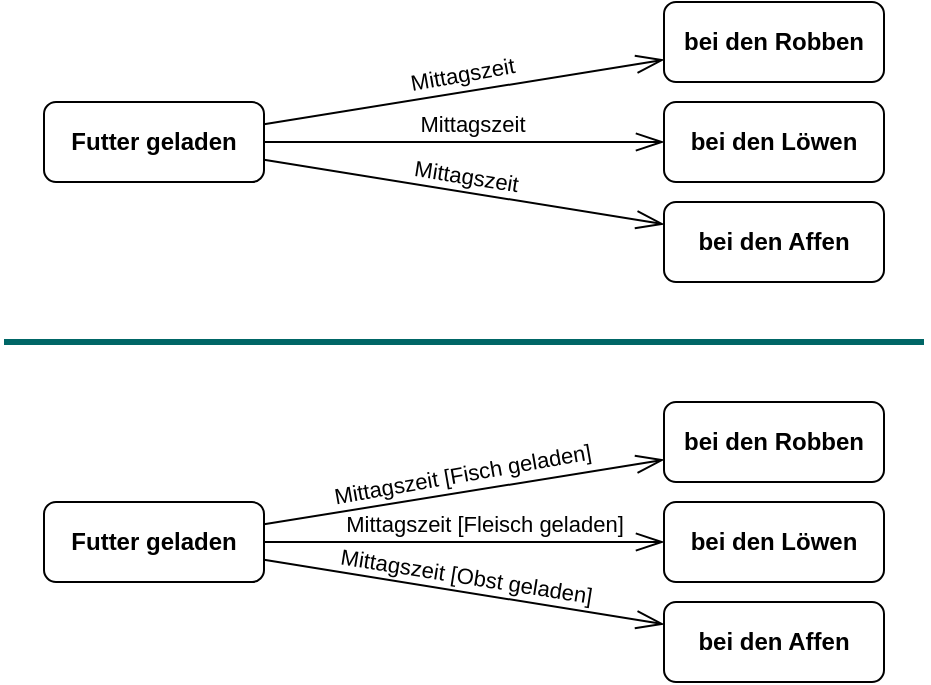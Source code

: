 <mxfile version="24.7.17">
  <diagram name="Seite-1" id="9vBnI0QFND7eIbvA8HKf">
    <mxGraphModel dx="1242" dy="659" grid="1" gridSize="10" guides="1" tooltips="1" connect="1" arrows="1" fold="1" page="1" pageScale="1" pageWidth="827" pageHeight="1169" math="0" shadow="0">
      <root>
        <mxCell id="0" />
        <mxCell id="1" parent="0" />
        <mxCell id="ixVdHvie75aWIC1ulR-i-1" value="Futter geladen" style="rounded=1;whiteSpace=wrap;html=1;fontStyle=1" vertex="1" parent="1">
          <mxGeometry x="140" y="200" width="110" height="40" as="geometry" />
        </mxCell>
        <mxCell id="ixVdHvie75aWIC1ulR-i-2" value="bei den Löwen" style="rounded=1;whiteSpace=wrap;html=1;fontStyle=1" vertex="1" parent="1">
          <mxGeometry x="450" y="200" width="110" height="40" as="geometry" />
        </mxCell>
        <mxCell id="ixVdHvie75aWIC1ulR-i-3" value="&lt;div&gt;Mittagszeit&lt;/div&gt;" style="endArrow=openThin;html=1;rounded=0;endFill=0;endSize=12;verticalAlign=bottom;labelBackgroundColor=none;spacingLeft=7;" edge="1" parent="1" source="ixVdHvie75aWIC1ulR-i-1" target="ixVdHvie75aWIC1ulR-i-2">
          <mxGeometry width="50" height="50" relative="1" as="geometry">
            <mxPoint x="150" y="160" as="sourcePoint" />
            <mxPoint x="150" y="210" as="targetPoint" />
          </mxGeometry>
        </mxCell>
        <mxCell id="ixVdHvie75aWIC1ulR-i-4" value="bei den Affen" style="rounded=1;whiteSpace=wrap;html=1;fontStyle=1" vertex="1" parent="1">
          <mxGeometry x="450" y="250" width="110" height="40" as="geometry" />
        </mxCell>
        <mxCell id="ixVdHvie75aWIC1ulR-i-5" value="&lt;div&gt;bei den Robben&lt;/div&gt;" style="rounded=1;whiteSpace=wrap;html=1;fontStyle=1" vertex="1" parent="1">
          <mxGeometry x="450" y="150" width="110" height="40" as="geometry" />
        </mxCell>
        <mxCell id="ixVdHvie75aWIC1ulR-i-6" value="" style="endArrow=openThin;html=1;rounded=0;endFill=0;endSize=12;verticalAlign=bottom;labelBackgroundColor=none;" edge="1" parent="1" source="ixVdHvie75aWIC1ulR-i-1" target="ixVdHvie75aWIC1ulR-i-5">
          <mxGeometry width="50" height="50" relative="1" as="geometry">
            <mxPoint x="280" y="235" as="sourcePoint" />
            <mxPoint x="460" y="235" as="targetPoint" />
          </mxGeometry>
        </mxCell>
        <mxCell id="ixVdHvie75aWIC1ulR-i-9" value="&lt;div&gt;Mittagszeit&lt;br&gt;&lt;/div&gt;" style="edgeLabel;html=1;align=center;verticalAlign=bottom;resizable=0;points=[];rotation=350;labelBackgroundColor=none;" vertex="1" connectable="0" parent="ixVdHvie75aWIC1ulR-i-6">
          <mxGeometry x="0.0" relative="1" as="geometry">
            <mxPoint as="offset" />
          </mxGeometry>
        </mxCell>
        <mxCell id="ixVdHvie75aWIC1ulR-i-7" value="" style="endArrow=openThin;html=1;rounded=0;endFill=0;endSize=12;verticalAlign=bottom;labelBackgroundColor=none;" edge="1" parent="1" source="ixVdHvie75aWIC1ulR-i-1" target="ixVdHvie75aWIC1ulR-i-4">
          <mxGeometry width="50" height="50" relative="1" as="geometry">
            <mxPoint x="290" y="245" as="sourcePoint" />
            <mxPoint x="470" y="245" as="targetPoint" />
          </mxGeometry>
        </mxCell>
        <mxCell id="ixVdHvie75aWIC1ulR-i-8" value="Mittagszeit" style="edgeLabel;html=1;align=center;verticalAlign=bottom;resizable=0;points=[];rotation=9;labelBackgroundColor=none;" vertex="1" connectable="0" parent="ixVdHvie75aWIC1ulR-i-7">
          <mxGeometry x="-0.002" relative="1" as="geometry">
            <mxPoint as="offset" />
          </mxGeometry>
        </mxCell>
        <mxCell id="ixVdHvie75aWIC1ulR-i-10" value="" style="endArrow=none;html=1;rounded=0;strokeColor=#006666;strokeWidth=3;" edge="1" parent="1">
          <mxGeometry width="50" height="50" relative="1" as="geometry">
            <mxPoint x="580" y="320" as="sourcePoint" />
            <mxPoint x="120" y="320" as="targetPoint" />
          </mxGeometry>
        </mxCell>
        <mxCell id="ixVdHvie75aWIC1ulR-i-11" value="Futter geladen" style="rounded=1;whiteSpace=wrap;html=1;fontStyle=1" vertex="1" parent="1">
          <mxGeometry x="140" y="400" width="110" height="40" as="geometry" />
        </mxCell>
        <mxCell id="ixVdHvie75aWIC1ulR-i-12" value="bei den Löwen" style="rounded=1;whiteSpace=wrap;html=1;fontStyle=1" vertex="1" parent="1">
          <mxGeometry x="450" y="400" width="110" height="40" as="geometry" />
        </mxCell>
        <mxCell id="ixVdHvie75aWIC1ulR-i-13" value="Mittagszeit [Fleisch geladen]" style="endArrow=openThin;html=1;rounded=0;endFill=0;endSize=12;verticalAlign=bottom;labelBackgroundColor=none;spacingLeft=20;" edge="1" parent="1" source="ixVdHvie75aWIC1ulR-i-11" target="ixVdHvie75aWIC1ulR-i-12">
          <mxGeometry width="50" height="50" relative="1" as="geometry">
            <mxPoint x="150" y="360" as="sourcePoint" />
            <mxPoint x="150" y="410" as="targetPoint" />
          </mxGeometry>
        </mxCell>
        <mxCell id="ixVdHvie75aWIC1ulR-i-14" value="bei den Affen" style="rounded=1;whiteSpace=wrap;html=1;fontStyle=1" vertex="1" parent="1">
          <mxGeometry x="450" y="450" width="110" height="40" as="geometry" />
        </mxCell>
        <mxCell id="ixVdHvie75aWIC1ulR-i-15" value="&lt;div&gt;bei den Robben&lt;/div&gt;" style="rounded=1;whiteSpace=wrap;html=1;fontStyle=1" vertex="1" parent="1">
          <mxGeometry x="450" y="350" width="110" height="40" as="geometry" />
        </mxCell>
        <mxCell id="ixVdHvie75aWIC1ulR-i-16" value="" style="endArrow=openThin;html=1;rounded=0;endFill=0;endSize=12;verticalAlign=bottom;labelBackgroundColor=none;" edge="1" parent="1" source="ixVdHvie75aWIC1ulR-i-11" target="ixVdHvie75aWIC1ulR-i-15">
          <mxGeometry width="50" height="50" relative="1" as="geometry">
            <mxPoint x="280" y="435" as="sourcePoint" />
            <mxPoint x="460" y="435" as="targetPoint" />
          </mxGeometry>
        </mxCell>
        <mxCell id="ixVdHvie75aWIC1ulR-i-17" value="&lt;div&gt;Mittagszeit [Fisch geladen]&lt;/div&gt;" style="edgeLabel;html=1;align=center;verticalAlign=bottom;resizable=0;points=[];rotation=350;labelBackgroundColor=none;" vertex="1" connectable="0" parent="ixVdHvie75aWIC1ulR-i-16">
          <mxGeometry x="0.0" relative="1" as="geometry">
            <mxPoint as="offset" />
          </mxGeometry>
        </mxCell>
        <mxCell id="ixVdHvie75aWIC1ulR-i-18" value="" style="endArrow=openThin;html=1;rounded=0;endFill=0;endSize=12;verticalAlign=bottom;labelBackgroundColor=none;" edge="1" parent="1" source="ixVdHvie75aWIC1ulR-i-11" target="ixVdHvie75aWIC1ulR-i-14">
          <mxGeometry width="50" height="50" relative="1" as="geometry">
            <mxPoint x="290" y="445" as="sourcePoint" />
            <mxPoint x="470" y="445" as="targetPoint" />
          </mxGeometry>
        </mxCell>
        <mxCell id="ixVdHvie75aWIC1ulR-i-19" value="Mittagszeit [Obst geladen]" style="edgeLabel;html=1;align=center;verticalAlign=bottom;resizable=0;points=[];rotation=9;labelBackgroundColor=none;" vertex="1" connectable="0" parent="ixVdHvie75aWIC1ulR-i-18">
          <mxGeometry x="-0.002" relative="1" as="geometry">
            <mxPoint as="offset" />
          </mxGeometry>
        </mxCell>
      </root>
    </mxGraphModel>
  </diagram>
</mxfile>
